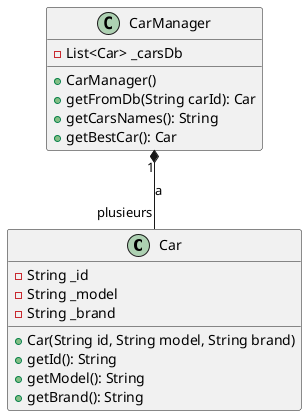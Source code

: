 @startuml


    class Car {
        - String _id
        - String _model
        - String _brand
        + Car(String id, String model, String brand)
        + getId(): String
        + getModel(): String
        + getBrand(): String
    }

    class CarManager {
        - List<Car> _carsDb
        + CarManager()
        + getFromDb(String carId): Car
        + getCarsNames(): String
        + getBestCar(): Car
    }

    CarManager "1" *-- "plusieurs" Car : a



@enduml
